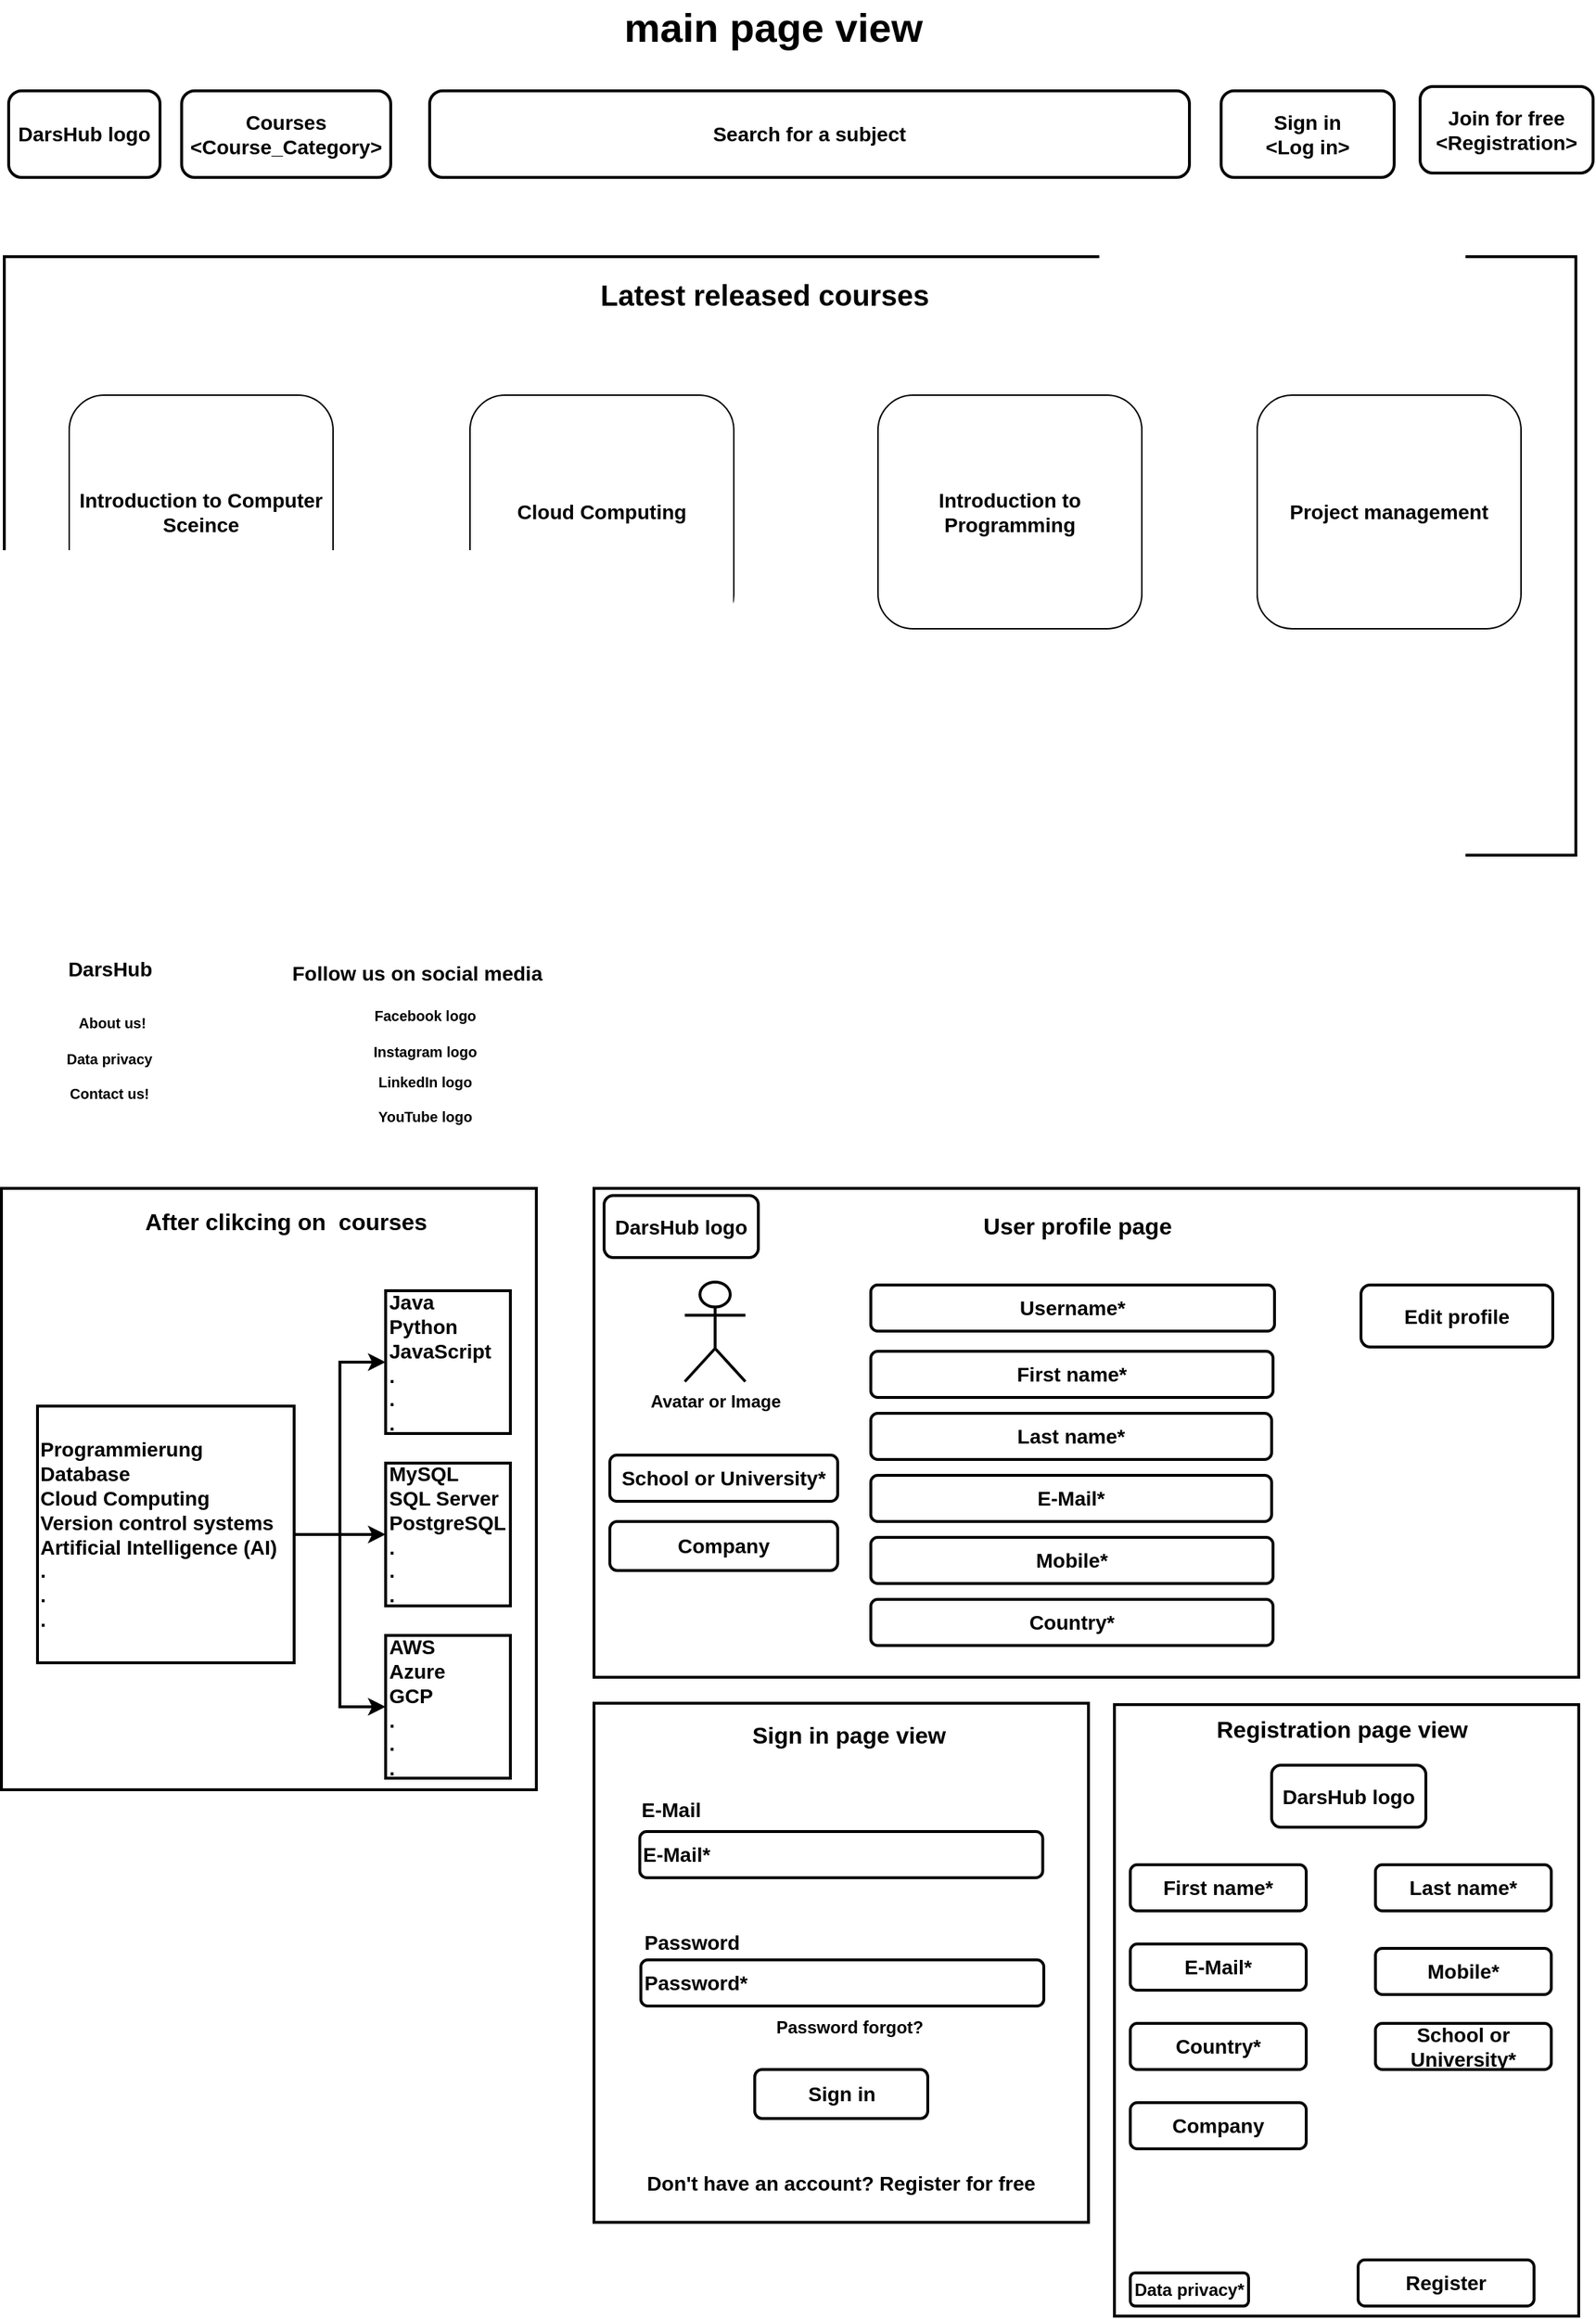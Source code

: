 <mxfile version="15.4.0" type="device"><diagram id="SZsri6JuTthnaX0lWj_G" name="Seite-1"><mxGraphModel dx="1667" dy="1018" grid="0" gridSize="10" guides="1" tooltips="1" connect="1" arrows="1" fold="1" page="1" pageScale="1" pageWidth="1169" pageHeight="827" math="0" shadow="0"><root><mxCell id="0"/><mxCell id="1" parent="0"/><mxCell id="n_dRhAhsoBzOTVvqfFXm-16" value="" style="rounded=0;whiteSpace=wrap;html=1;strokeWidth=2;" parent="1" vertex="1"><mxGeometry x="36" y="854" width="371" height="417" as="geometry"/></mxCell><mxCell id="n_dRhAhsoBzOTVvqfFXm-1" value="Search for a subject" style="rounded=1;whiteSpace=wrap;html=1;fontStyle=1;fontSize=14;strokeWidth=2;" parent="1" vertex="1"><mxGeometry x="333" y="93" width="527" height="60" as="geometry"/></mxCell><mxCell id="n_dRhAhsoBzOTVvqfFXm-4" value="Join for free&lt;br&gt;&amp;lt;Registration&amp;gt;" style="rounded=1;whiteSpace=wrap;html=1;fontStyle=1;fontSize=14;strokeWidth=2;" parent="1" vertex="1"><mxGeometry x="1020" y="90" width="120" height="60" as="geometry"/></mxCell><mxCell id="n_dRhAhsoBzOTVvqfFXm-5" value="Sign in&lt;br&gt;&amp;lt;Log in&amp;gt;" style="rounded=1;whiteSpace=wrap;html=1;fontStyle=1;fontSize=14;strokeWidth=2;" parent="1" vertex="1"><mxGeometry x="882" y="93" width="120" height="60" as="geometry"/></mxCell><mxCell id="n_dRhAhsoBzOTVvqfFXm-26" style="edgeStyle=orthogonalEdgeStyle;rounded=0;orthogonalLoop=1;jettySize=auto;html=1;exitX=1;exitY=0.5;exitDx=0;exitDy=0;entryX=0;entryY=0.5;entryDx=0;entryDy=0;fontSize=14;strokeWidth=2;" parent="1" source="n_dRhAhsoBzOTVvqfFXm-6" target="n_dRhAhsoBzOTVvqfFXm-23" edge="1"><mxGeometry relative="1" as="geometry"/></mxCell><mxCell id="n_dRhAhsoBzOTVvqfFXm-27" style="edgeStyle=orthogonalEdgeStyle;rounded=0;orthogonalLoop=1;jettySize=auto;html=1;entryX=0;entryY=0.5;entryDx=0;entryDy=0;fontSize=14;strokeWidth=2;" parent="1" source="n_dRhAhsoBzOTVvqfFXm-6" target="n_dRhAhsoBzOTVvqfFXm-24" edge="1"><mxGeometry relative="1" as="geometry"/></mxCell><mxCell id="n_dRhAhsoBzOTVvqfFXm-28" style="edgeStyle=orthogonalEdgeStyle;rounded=0;orthogonalLoop=1;jettySize=auto;html=1;entryX=0;entryY=0.5;entryDx=0;entryDy=0;fontSize=14;strokeWidth=2;" parent="1" source="n_dRhAhsoBzOTVvqfFXm-6" target="n_dRhAhsoBzOTVvqfFXm-25" edge="1"><mxGeometry relative="1" as="geometry"/></mxCell><mxCell id="n_dRhAhsoBzOTVvqfFXm-6" value="Programmierung&lt;br style=&quot;font-size: 14px;&quot;&gt;Database&lt;br style=&quot;font-size: 14px;&quot;&gt;Cloud Computing&lt;br style=&quot;font-size: 14px;&quot;&gt;Version control systems&lt;br style=&quot;font-size: 14px;&quot;&gt;Artificial Intelligence (AI)&lt;br style=&quot;font-size: 14px;&quot;&gt;.&lt;br style=&quot;font-size: 14px;&quot;&gt;.&lt;br style=&quot;font-size: 14px;&quot;&gt;." style="whiteSpace=wrap;html=1;aspect=fixed;align=left;fontStyle=1;fontSize=14;strokeWidth=2;" parent="1" vertex="1"><mxGeometry x="61" y="1005" width="178" height="178" as="geometry"/></mxCell><mxCell id="n_dRhAhsoBzOTVvqfFXm-17" value="main page view" style="text;html=1;align=center;verticalAlign=middle;resizable=0;points=[];autosize=1;strokeColor=none;fillColor=none;fontStyle=1;fontSize=28;" parent="1" vertex="1"><mxGeometry x="462" y="30" width="217" height="38" as="geometry"/></mxCell><mxCell id="n_dRhAhsoBzOTVvqfFXm-19" value="Courses&lt;br&gt;&amp;lt;Course_Category&amp;gt;" style="rounded=1;whiteSpace=wrap;html=1;fontSize=14;fontStyle=1;strokeWidth=2;" parent="1" vertex="1"><mxGeometry x="161" y="93" width="145" height="60" as="geometry"/></mxCell><mxCell id="n_dRhAhsoBzOTVvqfFXm-22" value="DarsHub logo" style="rounded=1;whiteSpace=wrap;html=1;fontSize=14;fontStyle=1;strokeWidth=2;" parent="1" vertex="1"><mxGeometry x="41" y="93" width="105" height="60" as="geometry"/></mxCell><mxCell id="n_dRhAhsoBzOTVvqfFXm-23" value="Java&lt;br&gt;Python&lt;br&gt;JavaScript&lt;br&gt;.&lt;br&gt;.&lt;br&gt;." style="rounded=0;whiteSpace=wrap;html=1;fontSize=14;align=left;fontStyle=1;strokeWidth=2;" parent="1" vertex="1"><mxGeometry x="302.5" y="925" width="86.5" height="99" as="geometry"/></mxCell><mxCell id="n_dRhAhsoBzOTVvqfFXm-24" value="MySQL&lt;br&gt;SQL Server&lt;br&gt;PostgreSQL&lt;br&gt;.&lt;br&gt;.&lt;br&gt;." style="rounded=0;whiteSpace=wrap;html=1;fontSize=14;align=left;fontStyle=1;strokeWidth=2;" parent="1" vertex="1"><mxGeometry x="302.5" y="1044.5" width="86.5" height="99" as="geometry"/></mxCell><mxCell id="n_dRhAhsoBzOTVvqfFXm-25" value="AWS&lt;br&gt;Azure&lt;br&gt;GCP&lt;br&gt;.&lt;br&gt;.&lt;br&gt;." style="rounded=0;whiteSpace=wrap;html=1;fontSize=14;align=left;fontStyle=1;strokeWidth=2;" parent="1" vertex="1"><mxGeometry x="302.5" y="1164" width="86.5" height="99" as="geometry"/></mxCell><mxCell id="n_dRhAhsoBzOTVvqfFXm-29" value="After clikcing on&amp;nbsp; courses" style="text;html=1;strokeColor=none;fillColor=none;align=center;verticalAlign=middle;whiteSpace=wrap;rounded=0;fontSize=16;fontStyle=1" parent="1" vertex="1"><mxGeometry x="90" y="862" width="287" height="30" as="geometry"/></mxCell><mxCell id="n_dRhAhsoBzOTVvqfFXm-30" value="" style="rounded=0;whiteSpace=wrap;html=1;fontSize=20;strokeWidth=2;fontStyle=1" parent="1" vertex="1"><mxGeometry x="38" y="208" width="1090" height="415" as="geometry"/></mxCell><mxCell id="n_dRhAhsoBzOTVvqfFXm-33" value="DarsHub" style="text;html=1;strokeColor=none;fillColor=none;align=center;verticalAlign=middle;whiteSpace=wrap;rounded=0;fontSize=14;fontStyle=1" parent="1" vertex="1"><mxGeometry x="51" y="683" width="121" height="38" as="geometry"/></mxCell><mxCell id="n_dRhAhsoBzOTVvqfFXm-34" value="Data privacy" style="text;html=1;strokeColor=none;fillColor=none;align=center;verticalAlign=middle;whiteSpace=wrap;rounded=0;fontSize=10;fontStyle=1" parent="1" vertex="1"><mxGeometry x="69" y="749" width="84" height="30" as="geometry"/></mxCell><mxCell id="n_dRhAhsoBzOTVvqfFXm-35" value="About us!" style="text;html=1;strokeColor=none;fillColor=none;align=center;verticalAlign=middle;whiteSpace=wrap;rounded=0;fontSize=10;fontStyle=1" parent="1" vertex="1"><mxGeometry x="71" y="724" width="84" height="30" as="geometry"/></mxCell><mxCell id="n_dRhAhsoBzOTVvqfFXm-36" value="Contact us!" style="text;html=1;strokeColor=none;fillColor=none;align=center;verticalAlign=middle;whiteSpace=wrap;rounded=0;fontSize=10;fontStyle=1" parent="1" vertex="1"><mxGeometry x="69" y="773" width="84" height="30" as="geometry"/></mxCell><mxCell id="n_dRhAhsoBzOTVvqfFXm-37" value="Follow us on social media" style="text;html=1;strokeColor=none;fillColor=none;align=center;verticalAlign=middle;whiteSpace=wrap;rounded=0;fontSize=14;fontStyle=1" parent="1" vertex="1"><mxGeometry x="234" y="686" width="181" height="38" as="geometry"/></mxCell><mxCell id="n_dRhAhsoBzOTVvqfFXm-38" value="Facebook logo" style="text;html=1;strokeColor=none;fillColor=none;align=center;verticalAlign=middle;whiteSpace=wrap;rounded=0;fontSize=10;fontStyle=1" parent="1" vertex="1"><mxGeometry x="288" y="724" width="84" height="20" as="geometry"/></mxCell><mxCell id="n_dRhAhsoBzOTVvqfFXm-42" value="Instagram logo" style="text;html=1;strokeColor=none;fillColor=none;align=center;verticalAlign=middle;whiteSpace=wrap;rounded=0;fontSize=10;fontStyle=1" parent="1" vertex="1"><mxGeometry x="288" y="749" width="84" height="20" as="geometry"/></mxCell><mxCell id="n_dRhAhsoBzOTVvqfFXm-43" value="LinkedIn logo" style="text;html=1;strokeColor=none;fillColor=none;align=center;verticalAlign=middle;whiteSpace=wrap;rounded=0;fontSize=10;fontStyle=1" parent="1" vertex="1"><mxGeometry x="288" y="770" width="84" height="20" as="geometry"/></mxCell><mxCell id="n_dRhAhsoBzOTVvqfFXm-44" value="YouTube logo" style="text;html=1;strokeColor=none;fillColor=none;align=center;verticalAlign=middle;whiteSpace=wrap;rounded=0;fontSize=10;fontStyle=1" parent="1" vertex="1"><mxGeometry x="288" y="794" width="84" height="20" as="geometry"/></mxCell><mxCell id="n_dRhAhsoBzOTVvqfFXm-46" value="" style="rounded=0;whiteSpace=wrap;html=1;fontSize=10;strokeWidth=2;" parent="1" vertex="1"><mxGeometry x="447" y="854" width="683" height="339" as="geometry"/></mxCell><mxCell id="n_dRhAhsoBzOTVvqfFXm-47" value="User profile page" style="text;html=1;strokeColor=none;fillColor=none;align=center;verticalAlign=middle;whiteSpace=wrap;rounded=0;fontSize=16;fontStyle=1" parent="1" vertex="1"><mxGeometry x="701" y="865" width="163" height="30" as="geometry"/></mxCell><mxCell id="n_dRhAhsoBzOTVvqfFXm-48" value="&lt;font style=&quot;font-size: 12px&quot;&gt;&lt;b&gt;Avatar or Image&lt;/b&gt;&lt;/font&gt;" style="shape=umlActor;verticalLabelPosition=bottom;verticalAlign=top;html=1;outlineConnect=0;fontSize=10;strokeWidth=2;" parent="1" vertex="1"><mxGeometry x="510" y="919" width="42" height="69" as="geometry"/></mxCell><mxCell id="n_dRhAhsoBzOTVvqfFXm-49" value="Username*" style="rounded=1;whiteSpace=wrap;html=1;fontSize=14;strokeWidth=2;fontStyle=1" parent="1" vertex="1"><mxGeometry x="639" y="921" width="280" height="32" as="geometry"/></mxCell><mxCell id="n_dRhAhsoBzOTVvqfFXm-50" value="First name*" style="rounded=1;whiteSpace=wrap;html=1;fontSize=14;strokeWidth=2;fontStyle=1" parent="1" vertex="1"><mxGeometry x="639" y="967" width="279" height="32" as="geometry"/></mxCell><mxCell id="n_dRhAhsoBzOTVvqfFXm-51" value="Last name*" style="rounded=1;whiteSpace=wrap;html=1;fontSize=14;strokeWidth=2;fontStyle=1" parent="1" vertex="1"><mxGeometry x="639" y="1010" width="278" height="32" as="geometry"/></mxCell><mxCell id="n_dRhAhsoBzOTVvqfFXm-52" value="E-Mail*" style="rounded=1;whiteSpace=wrap;html=1;fontSize=14;strokeWidth=2;fontStyle=1" parent="1" vertex="1"><mxGeometry x="639" y="1053" width="278" height="32" as="geometry"/></mxCell><mxCell id="n_dRhAhsoBzOTVvqfFXm-53" value="Mobile*" style="rounded=1;whiteSpace=wrap;html=1;fontSize=14;strokeWidth=2;fontStyle=1" parent="1" vertex="1"><mxGeometry x="639" y="1096" width="279" height="32" as="geometry"/></mxCell><mxCell id="n_dRhAhsoBzOTVvqfFXm-54" value="Edit profile" style="rounded=1;whiteSpace=wrap;html=1;fontSize=14;strokeWidth=2;fontStyle=1" parent="1" vertex="1"><mxGeometry x="979" y="921" width="133" height="43" as="geometry"/></mxCell><mxCell id="n_dRhAhsoBzOTVvqfFXm-55" value="School or University*" style="rounded=1;whiteSpace=wrap;html=1;fontSize=14;strokeWidth=2;fontStyle=1" parent="1" vertex="1"><mxGeometry x="458" y="1039" width="158" height="32" as="geometry"/></mxCell><mxCell id="n_dRhAhsoBzOTVvqfFXm-56" value="Country*" style="rounded=1;whiteSpace=wrap;html=1;fontSize=14;strokeWidth=2;fontStyle=1" parent="1" vertex="1"><mxGeometry x="639" y="1139" width="279" height="32" as="geometry"/></mxCell><mxCell id="n_dRhAhsoBzOTVvqfFXm-57" value="Company" style="rounded=1;whiteSpace=wrap;html=1;fontSize=14;strokeWidth=2;fontStyle=1" parent="1" vertex="1"><mxGeometry x="458" y="1085" width="158" height="34" as="geometry"/></mxCell><mxCell id="NIATeQXuuGZmzlRYJyc2-1" value="&lt;span style=&quot;font-size: 20px ; font-weight: 700&quot;&gt;Latest released courses&lt;/span&gt;" style="text;html=1;strokeColor=none;fillColor=none;align=center;verticalAlign=middle;whiteSpace=wrap;rounded=0;" vertex="1" parent="1"><mxGeometry x="431" y="219" width="269" height="30" as="geometry"/></mxCell><mxCell id="NIATeQXuuGZmzlRYJyc2-2" value="Introduction to Computer Sceince" style="rounded=1;whiteSpace=wrap;html=1;fontStyle=1;fontSize=14;" vertex="1" parent="1"><mxGeometry x="83" y="304" width="183" height="162" as="geometry"/></mxCell><mxCell id="NIATeQXuuGZmzlRYJyc2-3" value="Cloud Computing" style="rounded=1;whiteSpace=wrap;html=1;fontStyle=1;fontSize=14;" vertex="1" parent="1"><mxGeometry x="361" y="304" width="183" height="162" as="geometry"/></mxCell><mxCell id="NIATeQXuuGZmzlRYJyc2-4" value="&lt;span style=&quot;font-size: 14px;&quot;&gt;Introduction to Programming&lt;/span&gt;" style="rounded=1;whiteSpace=wrap;html=1;fontStyle=1;fontSize=14;" vertex="1" parent="1"><mxGeometry x="644" y="304" width="183" height="162" as="geometry"/></mxCell><mxCell id="NIATeQXuuGZmzlRYJyc2-5" value="Project management" style="rounded=1;whiteSpace=wrap;html=1;fontStyle=1;fontSize=14;" vertex="1" parent="1"><mxGeometry x="907" y="304" width="183" height="162" as="geometry"/></mxCell><mxCell id="NIATeQXuuGZmzlRYJyc2-6" value="" style="rounded=0;whiteSpace=wrap;html=1;fontSize=14;strokeWidth=2;" vertex="1" parent="1"><mxGeometry x="808" y="1212" width="322" height="424" as="geometry"/></mxCell><mxCell id="NIATeQXuuGZmzlRYJyc2-8" value="First name*" style="rounded=1;whiteSpace=wrap;html=1;fontSize=14;strokeWidth=2;fontStyle=1" vertex="1" parent="1"><mxGeometry x="819" y="1323" width="122" height="32" as="geometry"/></mxCell><mxCell id="NIATeQXuuGZmzlRYJyc2-15" value="DarsHub logo" style="rounded=1;whiteSpace=wrap;html=1;fontSize=14;fontStyle=1;strokeWidth=2;" vertex="1" parent="1"><mxGeometry x="454" y="859" width="107" height="43" as="geometry"/></mxCell><mxCell id="NIATeQXuuGZmzlRYJyc2-16" value="DarsHub logo" style="rounded=1;whiteSpace=wrap;html=1;fontSize=14;fontStyle=1;strokeWidth=2;" vertex="1" parent="1"><mxGeometry x="917" y="1254" width="107" height="43" as="geometry"/></mxCell><mxCell id="NIATeQXuuGZmzlRYJyc2-17" value="Last name*" style="rounded=1;whiteSpace=wrap;html=1;fontSize=14;strokeWidth=2;fontStyle=1" vertex="1" parent="1"><mxGeometry x="989" y="1323" width="122" height="32" as="geometry"/></mxCell><mxCell id="NIATeQXuuGZmzlRYJyc2-18" value="E-Mail*" style="rounded=1;whiteSpace=wrap;html=1;fontSize=14;strokeWidth=2;fontStyle=1" vertex="1" parent="1"><mxGeometry x="819" y="1378" width="122" height="32" as="geometry"/></mxCell><mxCell id="NIATeQXuuGZmzlRYJyc2-19" value="Mobile*" style="rounded=1;whiteSpace=wrap;html=1;fontSize=14;strokeWidth=2;fontStyle=1" vertex="1" parent="1"><mxGeometry x="989" y="1381" width="122" height="32" as="geometry"/></mxCell><mxCell id="NIATeQXuuGZmzlRYJyc2-20" value="Country*" style="rounded=1;whiteSpace=wrap;html=1;fontSize=14;strokeWidth=2;fontStyle=1" vertex="1" parent="1"><mxGeometry x="819" y="1433" width="122" height="32" as="geometry"/></mxCell><mxCell id="NIATeQXuuGZmzlRYJyc2-21" value="School or University*" style="rounded=1;whiteSpace=wrap;html=1;fontSize=14;strokeWidth=2;fontStyle=1" vertex="1" parent="1"><mxGeometry x="989" y="1433" width="122" height="32" as="geometry"/></mxCell><mxCell id="NIATeQXuuGZmzlRYJyc2-22" value="Company" style="rounded=1;whiteSpace=wrap;html=1;fontSize=14;strokeWidth=2;fontStyle=1" vertex="1" parent="1"><mxGeometry x="819" y="1488" width="122" height="32" as="geometry"/></mxCell><mxCell id="NIATeQXuuGZmzlRYJyc2-24" value="Data privacy*" style="rounded=1;whiteSpace=wrap;html=1;fontSize=12;strokeWidth=2;fontStyle=1" vertex="1" parent="1"><mxGeometry x="819" y="1606" width="82" height="23" as="geometry"/></mxCell><mxCell id="NIATeQXuuGZmzlRYJyc2-25" value="Register" style="rounded=1;whiteSpace=wrap;html=1;fontSize=14;strokeWidth=2;fontStyle=1" vertex="1" parent="1"><mxGeometry x="977" y="1597" width="122" height="32" as="geometry"/></mxCell><mxCell id="NIATeQXuuGZmzlRYJyc2-26" value="Registration page view" style="text;html=1;strokeColor=none;fillColor=none;align=center;verticalAlign=middle;whiteSpace=wrap;rounded=0;fontSize=16;fontStyle=1" vertex="1" parent="1"><mxGeometry x="860" y="1217" width="212" height="24" as="geometry"/></mxCell><mxCell id="NIATeQXuuGZmzlRYJyc2-27" value="" style="rounded=0;whiteSpace=wrap;html=1;fontSize=16;strokeWidth=2;" vertex="1" parent="1"><mxGeometry x="447" y="1211" width="343" height="360" as="geometry"/></mxCell><mxCell id="NIATeQXuuGZmzlRYJyc2-28" value="Sign in page view" style="text;html=1;strokeColor=none;fillColor=none;align=center;verticalAlign=middle;whiteSpace=wrap;rounded=0;fontSize=16;fontStyle=1" vertex="1" parent="1"><mxGeometry x="533" y="1220" width="182" height="26" as="geometry"/></mxCell><mxCell id="NIATeQXuuGZmzlRYJyc2-30" value="E-Mail*" style="rounded=1;whiteSpace=wrap;html=1;fontSize=14;strokeWidth=2;fontStyle=1;align=left;" vertex="1" parent="1"><mxGeometry x="478.75" y="1300" width="279.5" height="32" as="geometry"/></mxCell><mxCell id="NIATeQXuuGZmzlRYJyc2-31" value="Password*" style="rounded=1;whiteSpace=wrap;html=1;fontSize=14;strokeWidth=2;fontStyle=1;align=left;" vertex="1" parent="1"><mxGeometry x="479.5" y="1389" width="279.5" height="32" as="geometry"/></mxCell><mxCell id="NIATeQXuuGZmzlRYJyc2-33" value="E-Mail" style="text;html=1;strokeColor=none;fillColor=none;align=left;verticalAlign=middle;whiteSpace=wrap;rounded=0;fontSize=14;fontStyle=1" vertex="1" parent="1"><mxGeometry x="477.5" y="1273" width="176" height="24" as="geometry"/></mxCell><mxCell id="NIATeQXuuGZmzlRYJyc2-34" value="Password" style="text;html=1;strokeColor=none;fillColor=none;align=left;verticalAlign=middle;whiteSpace=wrap;rounded=0;fontSize=14;fontStyle=1" vertex="1" parent="1"><mxGeometry x="479.5" y="1367" width="176" height="20" as="geometry"/></mxCell><mxCell id="NIATeQXuuGZmzlRYJyc2-35" value="Sign in" style="rounded=1;whiteSpace=wrap;html=1;fontSize=14;align=center;fontStyle=1;strokeWidth=2;" vertex="1" parent="1"><mxGeometry x="558.5" y="1465" width="120" height="34" as="geometry"/></mxCell><mxCell id="NIATeQXuuGZmzlRYJyc2-36" value="Password forgot?" style="text;html=1;strokeColor=none;fillColor=none;align=center;verticalAlign=middle;whiteSpace=wrap;rounded=0;fontSize=12;fontStyle=1" vertex="1" parent="1"><mxGeometry x="558" y="1421" width="133" height="30" as="geometry"/></mxCell><mxCell id="NIATeQXuuGZmzlRYJyc2-37" value="Don't have an account? Register for free" style="text;html=1;strokeColor=none;fillColor=none;align=center;verticalAlign=middle;whiteSpace=wrap;rounded=0;fontSize=14;fontStyle=1" vertex="1" parent="1"><mxGeometry x="473" y="1529" width="291" height="30" as="geometry"/></mxCell></root></mxGraphModel></diagram></mxfile>